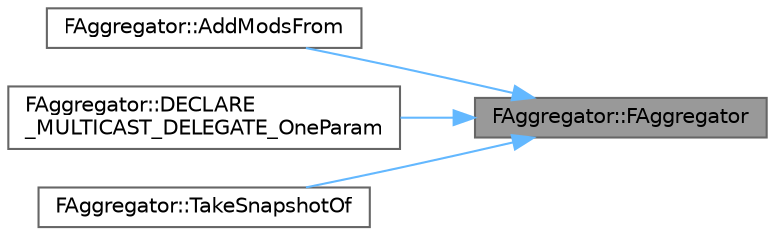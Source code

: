 digraph "FAggregator::FAggregator"
{
 // INTERACTIVE_SVG=YES
 // LATEX_PDF_SIZE
  bgcolor="transparent";
  edge [fontname=Helvetica,fontsize=10,labelfontname=Helvetica,labelfontsize=10];
  node [fontname=Helvetica,fontsize=10,shape=box,height=0.2,width=0.4];
  rankdir="RL";
  Node1 [id="Node000001",label="FAggregator::FAggregator",height=0.2,width=0.4,color="gray40", fillcolor="grey60", style="filled", fontcolor="black",tooltip=" "];
  Node1 -> Node2 [id="edge1_Node000001_Node000002",dir="back",color="steelblue1",style="solid",tooltip=" "];
  Node2 [id="Node000002",label="FAggregator::AddModsFrom",height=0.2,width=0.4,color="grey40", fillcolor="white", style="filled",URL="$d2/d08/structFAggregator.html#acfd1d96be5096649a9325f357d843a1e",tooltip=" "];
  Node1 -> Node3 [id="edge2_Node000001_Node000003",dir="back",color="steelblue1",style="solid",tooltip=" "];
  Node3 [id="Node000003",label="FAggregator::DECLARE\l_MULTICAST_DELEGATE_OneParam",height=0.2,width=0.4,color="grey40", fillcolor="white", style="filled",URL="$d2/d08/structFAggregator.html#a575edce259b8277c2f14ed867ef8c67f",tooltip=" "];
  Node1 -> Node4 [id="edge3_Node000001_Node000004",dir="back",color="steelblue1",style="solid",tooltip=" "];
  Node4 [id="Node000004",label="FAggregator::TakeSnapshotOf",height=0.2,width=0.4,color="grey40", fillcolor="white", style="filled",URL="$d2/d08/structFAggregator.html#abede5f3455c82a0669e9c8f0bd56c668",tooltip=" "];
}
